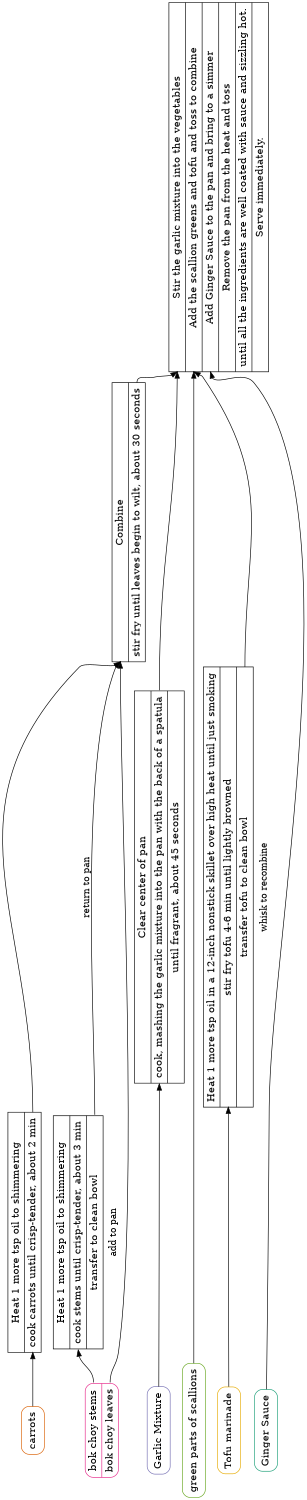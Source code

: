 digraph "Stir-Fried Tofu and Bok Choy in Ginger Sauce" {
graph [ rankdir = "LR", ranksep = .1, size = 10, orientation=landscape];
node [ fontsize = "16" shape = "record" , colorscheme = dark28  ];

subgraph {
rank = same; GingerSauce1; BokChoy1; Tofu1; GarlicMixture1; Scallions1; Carrots1
}

"GingerSauce1" [ label = "<f0> Ginger Sauce ", style=rounded, color=1 ];
"Tofu1" [label = "Tofu marinade ", style=rounded, color=6];
"Scallions1" [ label = "<f0> green parts of scallions " , style=rounded, color=5];
"GarlicMixture1" [label = "<f0> Garlic Mixture" , style=rounded, color=3 ];
"BokChoy1" [ label = "<f0> bok choy stems | <f1> bok choy leaves ", style=rounded, color=4];
"Carrots1" [ label = "<f0> carrots " , style=rounded, color=2];



"Tofu2" [label = "<f0> Heat 1 more tsp oil in a 12-inch nonstick skillet over high heat until just smoking | <f1> stir fry tofu 4-6 min until lightly browned| <f2> transfer tofu to clean bowl"];
"Tofu1":f0 -> "Tofu2":f1 [];


"CookBokChoyStems" [ label = "<f0> Heat 1 more tsp oil to shimmering|<f1> cook stems until crisp-tender, about 3 min| <f2> transfer to clean bowl"];
"BokChoy1":f0 -> "CookBokChoyStems":f1 [label = "" ];

"CookCarrots" [ label = "<f0> Heat 1 more tsp oil to shimmering|<f1> cook carrots until crisp-tender, about 2 min"];
"Carrots1":f0 -> "CookCarrots":f1 [label = "" ];

"CookBokAndCar" [ label = "<f0> Combine| <f1> stir fry until leaves begin to wilt, about 30 seconds"];
"CookCarrots":f1 -> "CookBokAndCar":f0 [label = "" ];
"BokChoy1":f1 -> "CookBokAndCar":f0 [label = "add to pan" ];
"CookBokChoyStems":f2 -> "CookBokAndCar":f0 [label = "return to pan" ];


"CookGarlic" [ label = "<f0> Clear center of pan| <f1> cook, mashing the garlic mixture into the pan with the back of a spatula| until fragrant, about 45 seconds"];
"GarlicMixture1":f1 -> "CookGarlic":f1 [label = "" ];


"CombineAll" [ label = "<f0> Stir the garlic mixture into the vegetables| <f1> Add the scallion greens and tofu and toss to combine| <f2> Add Ginger Sauce to the pan and bring to a simmer| Remove the pan from the heat and toss| until all the ingredients are well coated with sauce and sizzling hot.| Serve immediately."];

"CookGarlic":f1 -> "CombineAll":f0 [label = "" ];
"CookBokAndCar":f1 -> "CombineAll":f0 [label = "" ];
"Scallions1":f2 -> "CombineAll":f1 [label = "" ];
"Tofu2":f2 -> "CombineAll":f1 [label = "" ];
"GingerSauce1":f0 -> "CombineAll":f2 [label = "whisk to recombine" ];


}
